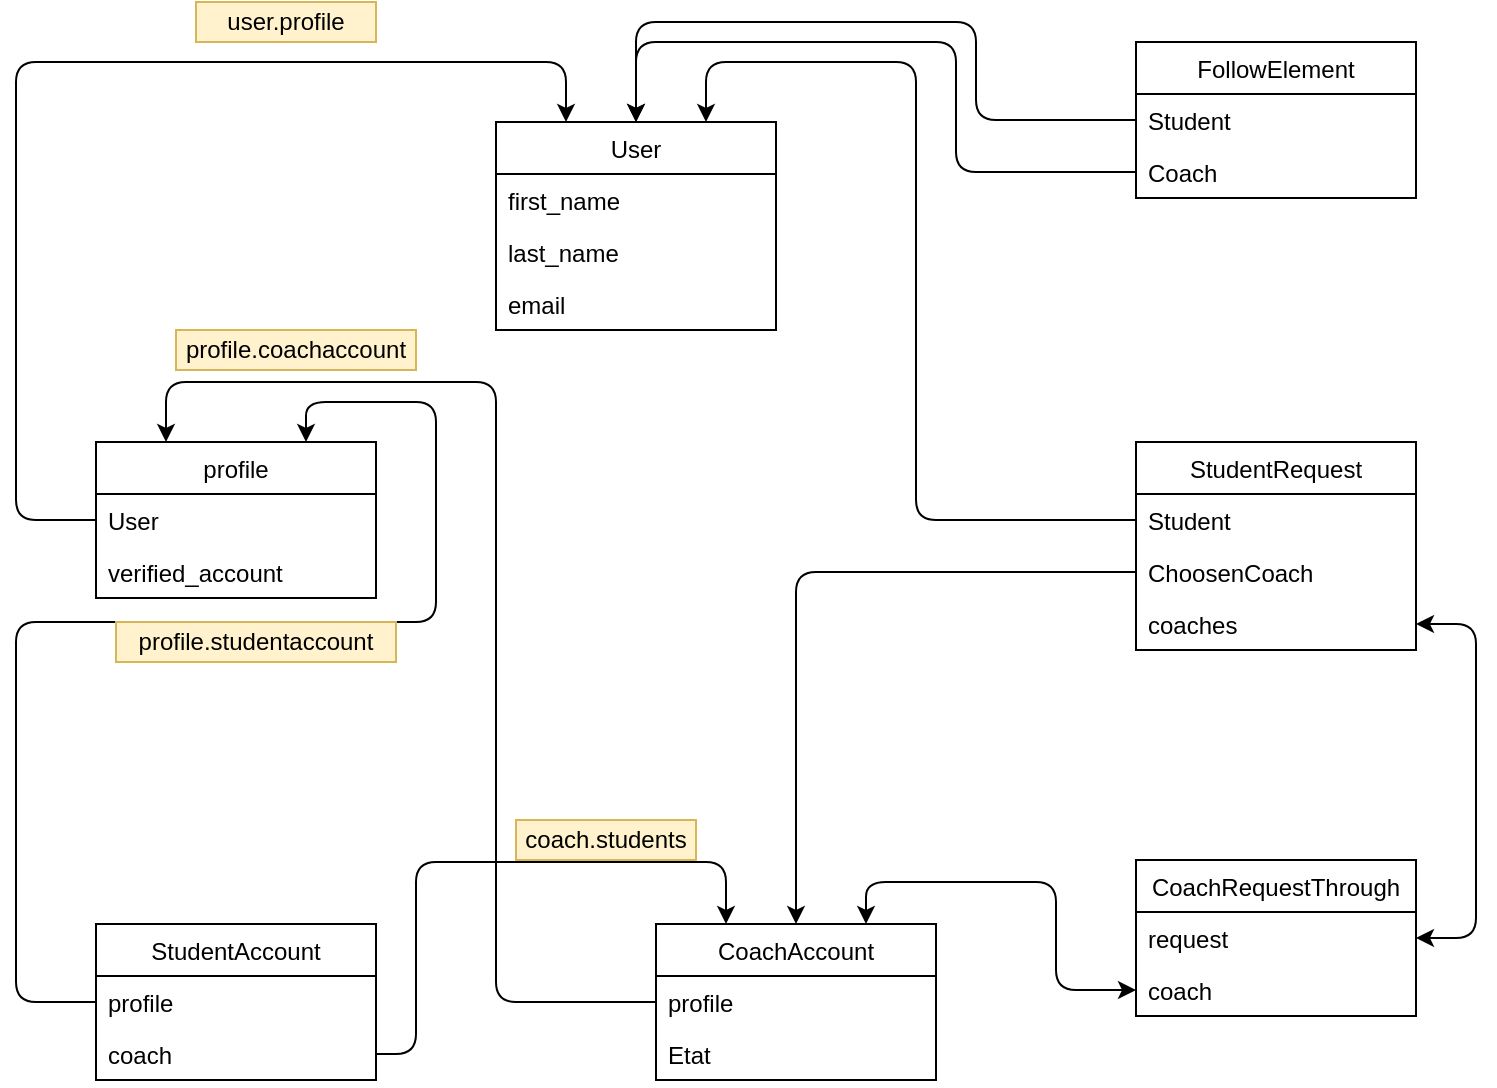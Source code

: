 <mxfile version="14.2.9" type="device"><diagram id="lCcwUN15M8_bNKgfsOT5" name="Page-1"><mxGraphModel dx="1163" dy="612" grid="1" gridSize="10" guides="1" tooltips="1" connect="1" arrows="1" fold="1" page="1" pageScale="1" pageWidth="827" pageHeight="1169" math="0" shadow="0"><root><mxCell id="0"/><mxCell id="1" parent="0"/><mxCell id="2s3TG8BHUf7BolKkfIvg-2" value="User" style="swimlane;fontStyle=0;childLayout=stackLayout;horizontal=1;startSize=26;fillColor=none;horizontalStack=0;resizeParent=1;resizeParentMax=0;resizeLast=0;collapsible=1;marginBottom=0;" vertex="1" parent="1"><mxGeometry x="280" y="80" width="140" height="104" as="geometry"/></mxCell><mxCell id="2s3TG8BHUf7BolKkfIvg-3" value="first_name" style="text;strokeColor=none;fillColor=none;align=left;verticalAlign=top;spacingLeft=4;spacingRight=4;overflow=hidden;rotatable=0;points=[[0,0.5],[1,0.5]];portConstraint=eastwest;" vertex="1" parent="2s3TG8BHUf7BolKkfIvg-2"><mxGeometry y="26" width="140" height="26" as="geometry"/></mxCell><mxCell id="2s3TG8BHUf7BolKkfIvg-4" value="last_name" style="text;strokeColor=none;fillColor=none;align=left;verticalAlign=top;spacingLeft=4;spacingRight=4;overflow=hidden;rotatable=0;points=[[0,0.5],[1,0.5]];portConstraint=eastwest;" vertex="1" parent="2s3TG8BHUf7BolKkfIvg-2"><mxGeometry y="52" width="140" height="26" as="geometry"/></mxCell><mxCell id="2s3TG8BHUf7BolKkfIvg-5" value="email" style="text;strokeColor=none;fillColor=none;align=left;verticalAlign=top;spacingLeft=4;spacingRight=4;overflow=hidden;rotatable=0;points=[[0,0.5],[1,0.5]];portConstraint=eastwest;" vertex="1" parent="2s3TG8BHUf7BolKkfIvg-2"><mxGeometry y="78" width="140" height="26" as="geometry"/></mxCell><mxCell id="2s3TG8BHUf7BolKkfIvg-6" value="profile" style="swimlane;fontStyle=0;childLayout=stackLayout;horizontal=1;startSize=26;fillColor=none;horizontalStack=0;resizeParent=1;resizeParentMax=0;resizeLast=0;collapsible=1;marginBottom=0;" vertex="1" parent="1"><mxGeometry x="80" y="240" width="140" height="78" as="geometry"/></mxCell><mxCell id="2s3TG8BHUf7BolKkfIvg-7" value="User" style="text;strokeColor=none;fillColor=none;align=left;verticalAlign=top;spacingLeft=4;spacingRight=4;overflow=hidden;rotatable=0;points=[[0,0.5],[1,0.5]];portConstraint=eastwest;" vertex="1" parent="2s3TG8BHUf7BolKkfIvg-6"><mxGeometry y="26" width="140" height="26" as="geometry"/></mxCell><mxCell id="2s3TG8BHUf7BolKkfIvg-8" value="verified_account" style="text;strokeColor=none;fillColor=none;align=left;verticalAlign=top;spacingLeft=4;spacingRight=4;overflow=hidden;rotatable=0;points=[[0,0.5],[1,0.5]];portConstraint=eastwest;" vertex="1" parent="2s3TG8BHUf7BolKkfIvg-6"><mxGeometry y="52" width="140" height="26" as="geometry"/></mxCell><mxCell id="2s3TG8BHUf7BolKkfIvg-10" value="" style="endArrow=classic;html=1;entryX=0.25;entryY=0;entryDx=0;entryDy=0;exitX=0;exitY=0.5;exitDx=0;exitDy=0;" edge="1" parent="1" source="2s3TG8BHUf7BolKkfIvg-7" target="2s3TG8BHUf7BolKkfIvg-2"><mxGeometry width="50" height="50" relative="1" as="geometry"><mxPoint x="140" y="180" as="sourcePoint"/><mxPoint x="190" y="130" as="targetPoint"/><Array as="points"><mxPoint x="40" y="279"/><mxPoint x="40" y="50"/><mxPoint x="315" y="50"/></Array></mxGeometry></mxCell><mxCell id="2s3TG8BHUf7BolKkfIvg-11" value="StudentAccount" style="swimlane;fontStyle=0;childLayout=stackLayout;horizontal=1;startSize=26;fillColor=none;horizontalStack=0;resizeParent=1;resizeParentMax=0;resizeLast=0;collapsible=1;marginBottom=0;" vertex="1" parent="1"><mxGeometry x="80" y="481" width="140" height="78" as="geometry"/></mxCell><mxCell id="2s3TG8BHUf7BolKkfIvg-12" value="profile" style="text;strokeColor=none;fillColor=none;align=left;verticalAlign=top;spacingLeft=4;spacingRight=4;overflow=hidden;rotatable=0;points=[[0,0.5],[1,0.5]];portConstraint=eastwest;" vertex="1" parent="2s3TG8BHUf7BolKkfIvg-11"><mxGeometry y="26" width="140" height="26" as="geometry"/></mxCell><mxCell id="2s3TG8BHUf7BolKkfIvg-13" value="coach" style="text;strokeColor=none;fillColor=none;align=left;verticalAlign=top;spacingLeft=4;spacingRight=4;overflow=hidden;rotatable=0;points=[[0,0.5],[1,0.5]];portConstraint=eastwest;" vertex="1" parent="2s3TG8BHUf7BolKkfIvg-11"><mxGeometry y="52" width="140" height="26" as="geometry"/></mxCell><mxCell id="2s3TG8BHUf7BolKkfIvg-15" value="CoachAccount" style="swimlane;fontStyle=0;childLayout=stackLayout;horizontal=1;startSize=26;fillColor=none;horizontalStack=0;resizeParent=1;resizeParentMax=0;resizeLast=0;collapsible=1;marginBottom=0;" vertex="1" parent="1"><mxGeometry x="360" y="481" width="140" height="78" as="geometry"/></mxCell><mxCell id="2s3TG8BHUf7BolKkfIvg-16" value="profile" style="text;strokeColor=none;fillColor=none;align=left;verticalAlign=top;spacingLeft=4;spacingRight=4;overflow=hidden;rotatable=0;points=[[0,0.5],[1,0.5]];portConstraint=eastwest;" vertex="1" parent="2s3TG8BHUf7BolKkfIvg-15"><mxGeometry y="26" width="140" height="26" as="geometry"/></mxCell><mxCell id="2s3TG8BHUf7BolKkfIvg-17" value="Etat" style="text;strokeColor=none;fillColor=none;align=left;verticalAlign=top;spacingLeft=4;spacingRight=4;overflow=hidden;rotatable=0;points=[[0,0.5],[1,0.5]];portConstraint=eastwest;" vertex="1" parent="2s3TG8BHUf7BolKkfIvg-15"><mxGeometry y="52" width="140" height="26" as="geometry"/></mxCell><mxCell id="2s3TG8BHUf7BolKkfIvg-19" value="" style="endArrow=classic;html=1;entryX=0.75;entryY=0;entryDx=0;entryDy=0;exitX=0;exitY=0.5;exitDx=0;exitDy=0;" edge="1" parent="1" source="2s3TG8BHUf7BolKkfIvg-12" target="2s3TG8BHUf7BolKkfIvg-6"><mxGeometry width="50" height="50" relative="1" as="geometry"><mxPoint x="40" y="460" as="sourcePoint"/><mxPoint x="90" y="410" as="targetPoint"/><Array as="points"><mxPoint x="40" y="520"/><mxPoint x="40" y="330"/><mxPoint x="250" y="330"/><mxPoint x="250" y="220"/><mxPoint x="185" y="220"/></Array></mxGeometry></mxCell><mxCell id="2s3TG8BHUf7BolKkfIvg-20" value="" style="endArrow=classic;html=1;exitX=0;exitY=0.5;exitDx=0;exitDy=0;entryX=0.25;entryY=0;entryDx=0;entryDy=0;" edge="1" parent="1" source="2s3TG8BHUf7BolKkfIvg-16" target="2s3TG8BHUf7BolKkfIvg-6"><mxGeometry width="50" height="50" relative="1" as="geometry"><mxPoint x="360" y="370" as="sourcePoint"/><mxPoint x="410" y="320" as="targetPoint"/><Array as="points"><mxPoint x="280" y="520"/><mxPoint x="280" y="210"/><mxPoint x="115" y="210"/></Array></mxGeometry></mxCell><mxCell id="2s3TG8BHUf7BolKkfIvg-21" value="" style="endArrow=classic;html=1;entryX=0.25;entryY=0;entryDx=0;entryDy=0;exitX=1;exitY=0.5;exitDx=0;exitDy=0;" edge="1" parent="1" source="2s3TG8BHUf7BolKkfIvg-13" target="2s3TG8BHUf7BolKkfIvg-15"><mxGeometry width="50" height="50" relative="1" as="geometry"><mxPoint x="250" y="600" as="sourcePoint"/><mxPoint x="300" y="550" as="targetPoint"/><Array as="points"><mxPoint x="240" y="546"/><mxPoint x="240" y="450"/><mxPoint x="395" y="450"/></Array></mxGeometry></mxCell><mxCell id="2s3TG8BHUf7BolKkfIvg-22" value="StudentRequest" style="swimlane;fontStyle=0;childLayout=stackLayout;horizontal=1;startSize=26;fillColor=none;horizontalStack=0;resizeParent=1;resizeParentMax=0;resizeLast=0;collapsible=1;marginBottom=0;" vertex="1" parent="1"><mxGeometry x="600" y="240" width="140" height="104" as="geometry"/></mxCell><mxCell id="2s3TG8BHUf7BolKkfIvg-23" value="Student" style="text;strokeColor=none;fillColor=none;align=left;verticalAlign=top;spacingLeft=4;spacingRight=4;overflow=hidden;rotatable=0;points=[[0,0.5],[1,0.5]];portConstraint=eastwest;" vertex="1" parent="2s3TG8BHUf7BolKkfIvg-22"><mxGeometry y="26" width="140" height="26" as="geometry"/></mxCell><mxCell id="2s3TG8BHUf7BolKkfIvg-24" value="ChoosenCoach" style="text;strokeColor=none;fillColor=none;align=left;verticalAlign=top;spacingLeft=4;spacingRight=4;overflow=hidden;rotatable=0;points=[[0,0.5],[1,0.5]];portConstraint=eastwest;" vertex="1" parent="2s3TG8BHUf7BolKkfIvg-22"><mxGeometry y="52" width="140" height="26" as="geometry"/></mxCell><mxCell id="2s3TG8BHUf7BolKkfIvg-25" value="coaches" style="text;strokeColor=none;fillColor=none;align=left;verticalAlign=top;spacingLeft=4;spacingRight=4;overflow=hidden;rotatable=0;points=[[0,0.5],[1,0.5]];portConstraint=eastwest;" vertex="1" parent="2s3TG8BHUf7BolKkfIvg-22"><mxGeometry y="78" width="140" height="26" as="geometry"/></mxCell><mxCell id="2s3TG8BHUf7BolKkfIvg-26" value="CoachRequestThrough" style="swimlane;fontStyle=0;childLayout=stackLayout;horizontal=1;startSize=26;fillColor=none;horizontalStack=0;resizeParent=1;resizeParentMax=0;resizeLast=0;collapsible=1;marginBottom=0;" vertex="1" parent="1"><mxGeometry x="600" y="449" width="140" height="78" as="geometry"/></mxCell><mxCell id="2s3TG8BHUf7BolKkfIvg-27" value="request" style="text;strokeColor=none;fillColor=none;align=left;verticalAlign=top;spacingLeft=4;spacingRight=4;overflow=hidden;rotatable=0;points=[[0,0.5],[1,0.5]];portConstraint=eastwest;" vertex="1" parent="2s3TG8BHUf7BolKkfIvg-26"><mxGeometry y="26" width="140" height="26" as="geometry"/></mxCell><mxCell id="2s3TG8BHUf7BolKkfIvg-28" value="coach" style="text;strokeColor=none;fillColor=none;align=left;verticalAlign=top;spacingLeft=4;spacingRight=4;overflow=hidden;rotatable=0;points=[[0,0.5],[1,0.5]];portConstraint=eastwest;" vertex="1" parent="2s3TG8BHUf7BolKkfIvg-26"><mxGeometry y="52" width="140" height="26" as="geometry"/></mxCell><mxCell id="2s3TG8BHUf7BolKkfIvg-30" value="" style="endArrow=classic;html=1;entryX=0.75;entryY=0;entryDx=0;entryDy=0;exitX=0;exitY=0.5;exitDx=0;exitDy=0;startArrow=classic;startFill=1;" edge="1" parent="1" source="2s3TG8BHUf7BolKkfIvg-28" target="2s3TG8BHUf7BolKkfIvg-15"><mxGeometry width="50" height="50" relative="1" as="geometry"><mxPoint x="465" y="450" as="sourcePoint"/><mxPoint x="560" y="370" as="targetPoint"/><Array as="points"><mxPoint x="560" y="514"/><mxPoint x="560" y="460"/><mxPoint x="465" y="460"/></Array></mxGeometry></mxCell><mxCell id="2s3TG8BHUf7BolKkfIvg-31" value="" style="endArrow=classic;html=1;entryX=0.75;entryY=0;entryDx=0;entryDy=0;exitX=0;exitY=0.5;exitDx=0;exitDy=0;" edge="1" parent="1" source="2s3TG8BHUf7BolKkfIvg-23" target="2s3TG8BHUf7BolKkfIvg-2"><mxGeometry width="50" height="50" relative="1" as="geometry"><mxPoint x="500" y="360" as="sourcePoint"/><mxPoint x="550" y="310" as="targetPoint"/><Array as="points"><mxPoint x="490" y="279"/><mxPoint x="490" y="50"/><mxPoint x="385" y="50"/></Array></mxGeometry></mxCell><mxCell id="2s3TG8BHUf7BolKkfIvg-32" value="" style="endArrow=classic;html=1;entryX=0.5;entryY=0;entryDx=0;entryDy=0;exitX=0;exitY=0.5;exitDx=0;exitDy=0;" edge="1" parent="1" source="2s3TG8BHUf7BolKkfIvg-24" target="2s3TG8BHUf7BolKkfIvg-15"><mxGeometry width="50" height="50" relative="1" as="geometry"><mxPoint x="390" y="350" as="sourcePoint"/><mxPoint x="440" y="300" as="targetPoint"/><Array as="points"><mxPoint x="430" y="305"/></Array></mxGeometry></mxCell><mxCell id="2s3TG8BHUf7BolKkfIvg-34" value="" style="endArrow=classic;startArrow=classic;html=1;exitX=1;exitY=0.5;exitDx=0;exitDy=0;entryX=1;entryY=0.5;entryDx=0;entryDy=0;" edge="1" parent="1" source="2s3TG8BHUf7BolKkfIvg-27" target="2s3TG8BHUf7BolKkfIvg-25"><mxGeometry width="50" height="50" relative="1" as="geometry"><mxPoint x="780" y="480" as="sourcePoint"/><mxPoint x="830" y="430" as="targetPoint"/><Array as="points"><mxPoint x="770" y="488"/><mxPoint x="770" y="331"/></Array></mxGeometry></mxCell><mxCell id="2s3TG8BHUf7BolKkfIvg-35" value="FollowElement" style="swimlane;fontStyle=0;childLayout=stackLayout;horizontal=1;startSize=26;fillColor=none;horizontalStack=0;resizeParent=1;resizeParentMax=0;resizeLast=0;collapsible=1;marginBottom=0;" vertex="1" parent="1"><mxGeometry x="600" y="40" width="140" height="78" as="geometry"/></mxCell><mxCell id="2s3TG8BHUf7BolKkfIvg-36" value="Student" style="text;strokeColor=none;fillColor=none;align=left;verticalAlign=top;spacingLeft=4;spacingRight=4;overflow=hidden;rotatable=0;points=[[0,0.5],[1,0.5]];portConstraint=eastwest;" vertex="1" parent="2s3TG8BHUf7BolKkfIvg-35"><mxGeometry y="26" width="140" height="26" as="geometry"/></mxCell><mxCell id="2s3TG8BHUf7BolKkfIvg-37" value="Coach" style="text;strokeColor=none;fillColor=none;align=left;verticalAlign=top;spacingLeft=4;spacingRight=4;overflow=hidden;rotatable=0;points=[[0,0.5],[1,0.5]];portConstraint=eastwest;" vertex="1" parent="2s3TG8BHUf7BolKkfIvg-35"><mxGeometry y="52" width="140" height="26" as="geometry"/></mxCell><mxCell id="2s3TG8BHUf7BolKkfIvg-39" style="edgeStyle=orthogonalEdgeStyle;rounded=1;orthogonalLoop=1;jettySize=auto;html=1;exitX=0;exitY=0.5;exitDx=0;exitDy=0;startArrow=none;startFill=0;entryX=0.5;entryY=0;entryDx=0;entryDy=0;" edge="1" parent="1" source="2s3TG8BHUf7BolKkfIvg-36" target="2s3TG8BHUf7BolKkfIvg-2"><mxGeometry relative="1" as="geometry"><mxPoint x="530" y="79" as="targetPoint"/><Array as="points"><mxPoint x="520" y="79"/><mxPoint x="520" y="30"/><mxPoint x="350" y="30"/></Array></mxGeometry></mxCell><mxCell id="2s3TG8BHUf7BolKkfIvg-40" style="edgeStyle=orthogonalEdgeStyle;rounded=1;orthogonalLoop=1;jettySize=auto;html=1;exitX=0;exitY=0.5;exitDx=0;exitDy=0;startArrow=none;startFill=0;entryX=0.5;entryY=0;entryDx=0;entryDy=0;" edge="1" parent="1" source="2s3TG8BHUf7BolKkfIvg-37" target="2s3TG8BHUf7BolKkfIvg-2"><mxGeometry relative="1" as="geometry"><mxPoint x="500" y="40" as="targetPoint"/><Array as="points"><mxPoint x="510" y="105"/><mxPoint x="510" y="40"/><mxPoint x="350" y="40"/></Array></mxGeometry></mxCell><mxCell id="2s3TG8BHUf7BolKkfIvg-41" value="coach.students" style="text;html=1;strokeColor=#d6b656;fillColor=#fff2cc;align=center;verticalAlign=middle;whiteSpace=wrap;rounded=0;" vertex="1" parent="1"><mxGeometry x="290" y="429" width="90" height="20" as="geometry"/></mxCell><mxCell id="2s3TG8BHUf7BolKkfIvg-42" value="profile.coachaccount" style="text;html=1;strokeColor=#d6b656;fillColor=#fff2cc;align=center;verticalAlign=middle;whiteSpace=wrap;rounded=0;" vertex="1" parent="1"><mxGeometry x="120" y="184" width="120" height="20" as="geometry"/></mxCell><mxCell id="2s3TG8BHUf7BolKkfIvg-44" value="profile.studentaccount" style="text;html=1;strokeColor=#d6b656;fillColor=#fff2cc;align=center;verticalAlign=middle;whiteSpace=wrap;rounded=0;" vertex="1" parent="1"><mxGeometry x="90" y="330" width="140" height="20" as="geometry"/></mxCell><mxCell id="2s3TG8BHUf7BolKkfIvg-45" value="user.profile" style="text;html=1;strokeColor=#d6b656;fillColor=#fff2cc;align=center;verticalAlign=middle;whiteSpace=wrap;rounded=0;" vertex="1" parent="1"><mxGeometry x="130" y="20" width="90" height="20" as="geometry"/></mxCell></root></mxGraphModel></diagram></mxfile>